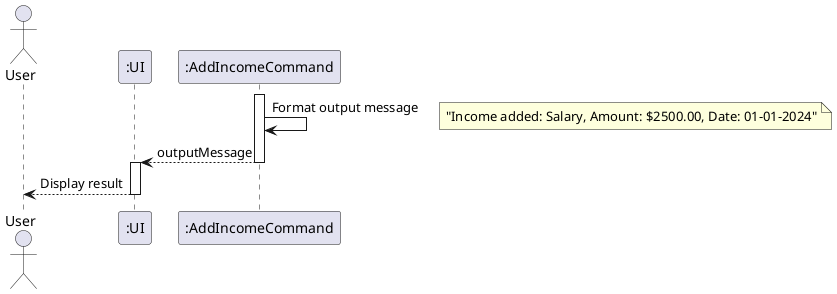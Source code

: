 @startuml

actor User
participant ":UI" as UI
participant ":AddIncomeCommand" as AddCommand

activate AddCommand
AddCommand -> AddCommand : Format output message
note right: "Income added: Salary, Amount: $2500.00, Date: 01-01-2024"

AddCommand --> UI : outputMessage
deactivate AddCommand

activate UI
UI --> User : Display result
deactivate UI

@enduml
